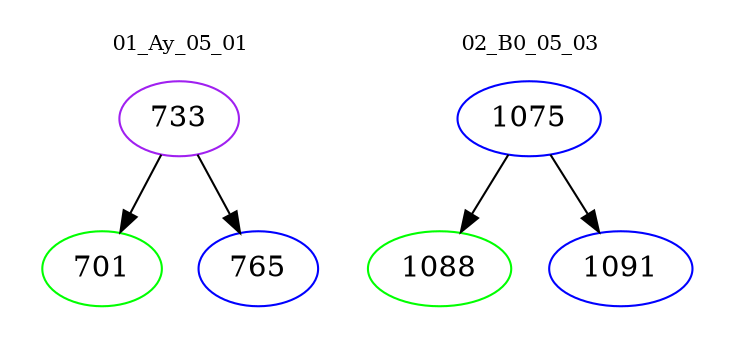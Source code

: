 digraph{
subgraph cluster_0 {
color = white
label = "01_Ay_05_01";
fontsize=10;
T0_733 [label="733", color="purple"]
T0_733 -> T0_701 [color="black"]
T0_701 [label="701", color="green"]
T0_733 -> T0_765 [color="black"]
T0_765 [label="765", color="blue"]
}
subgraph cluster_1 {
color = white
label = "02_B0_05_03";
fontsize=10;
T1_1075 [label="1075", color="blue"]
T1_1075 -> T1_1088 [color="black"]
T1_1088 [label="1088", color="green"]
T1_1075 -> T1_1091 [color="black"]
T1_1091 [label="1091", color="blue"]
}
}
